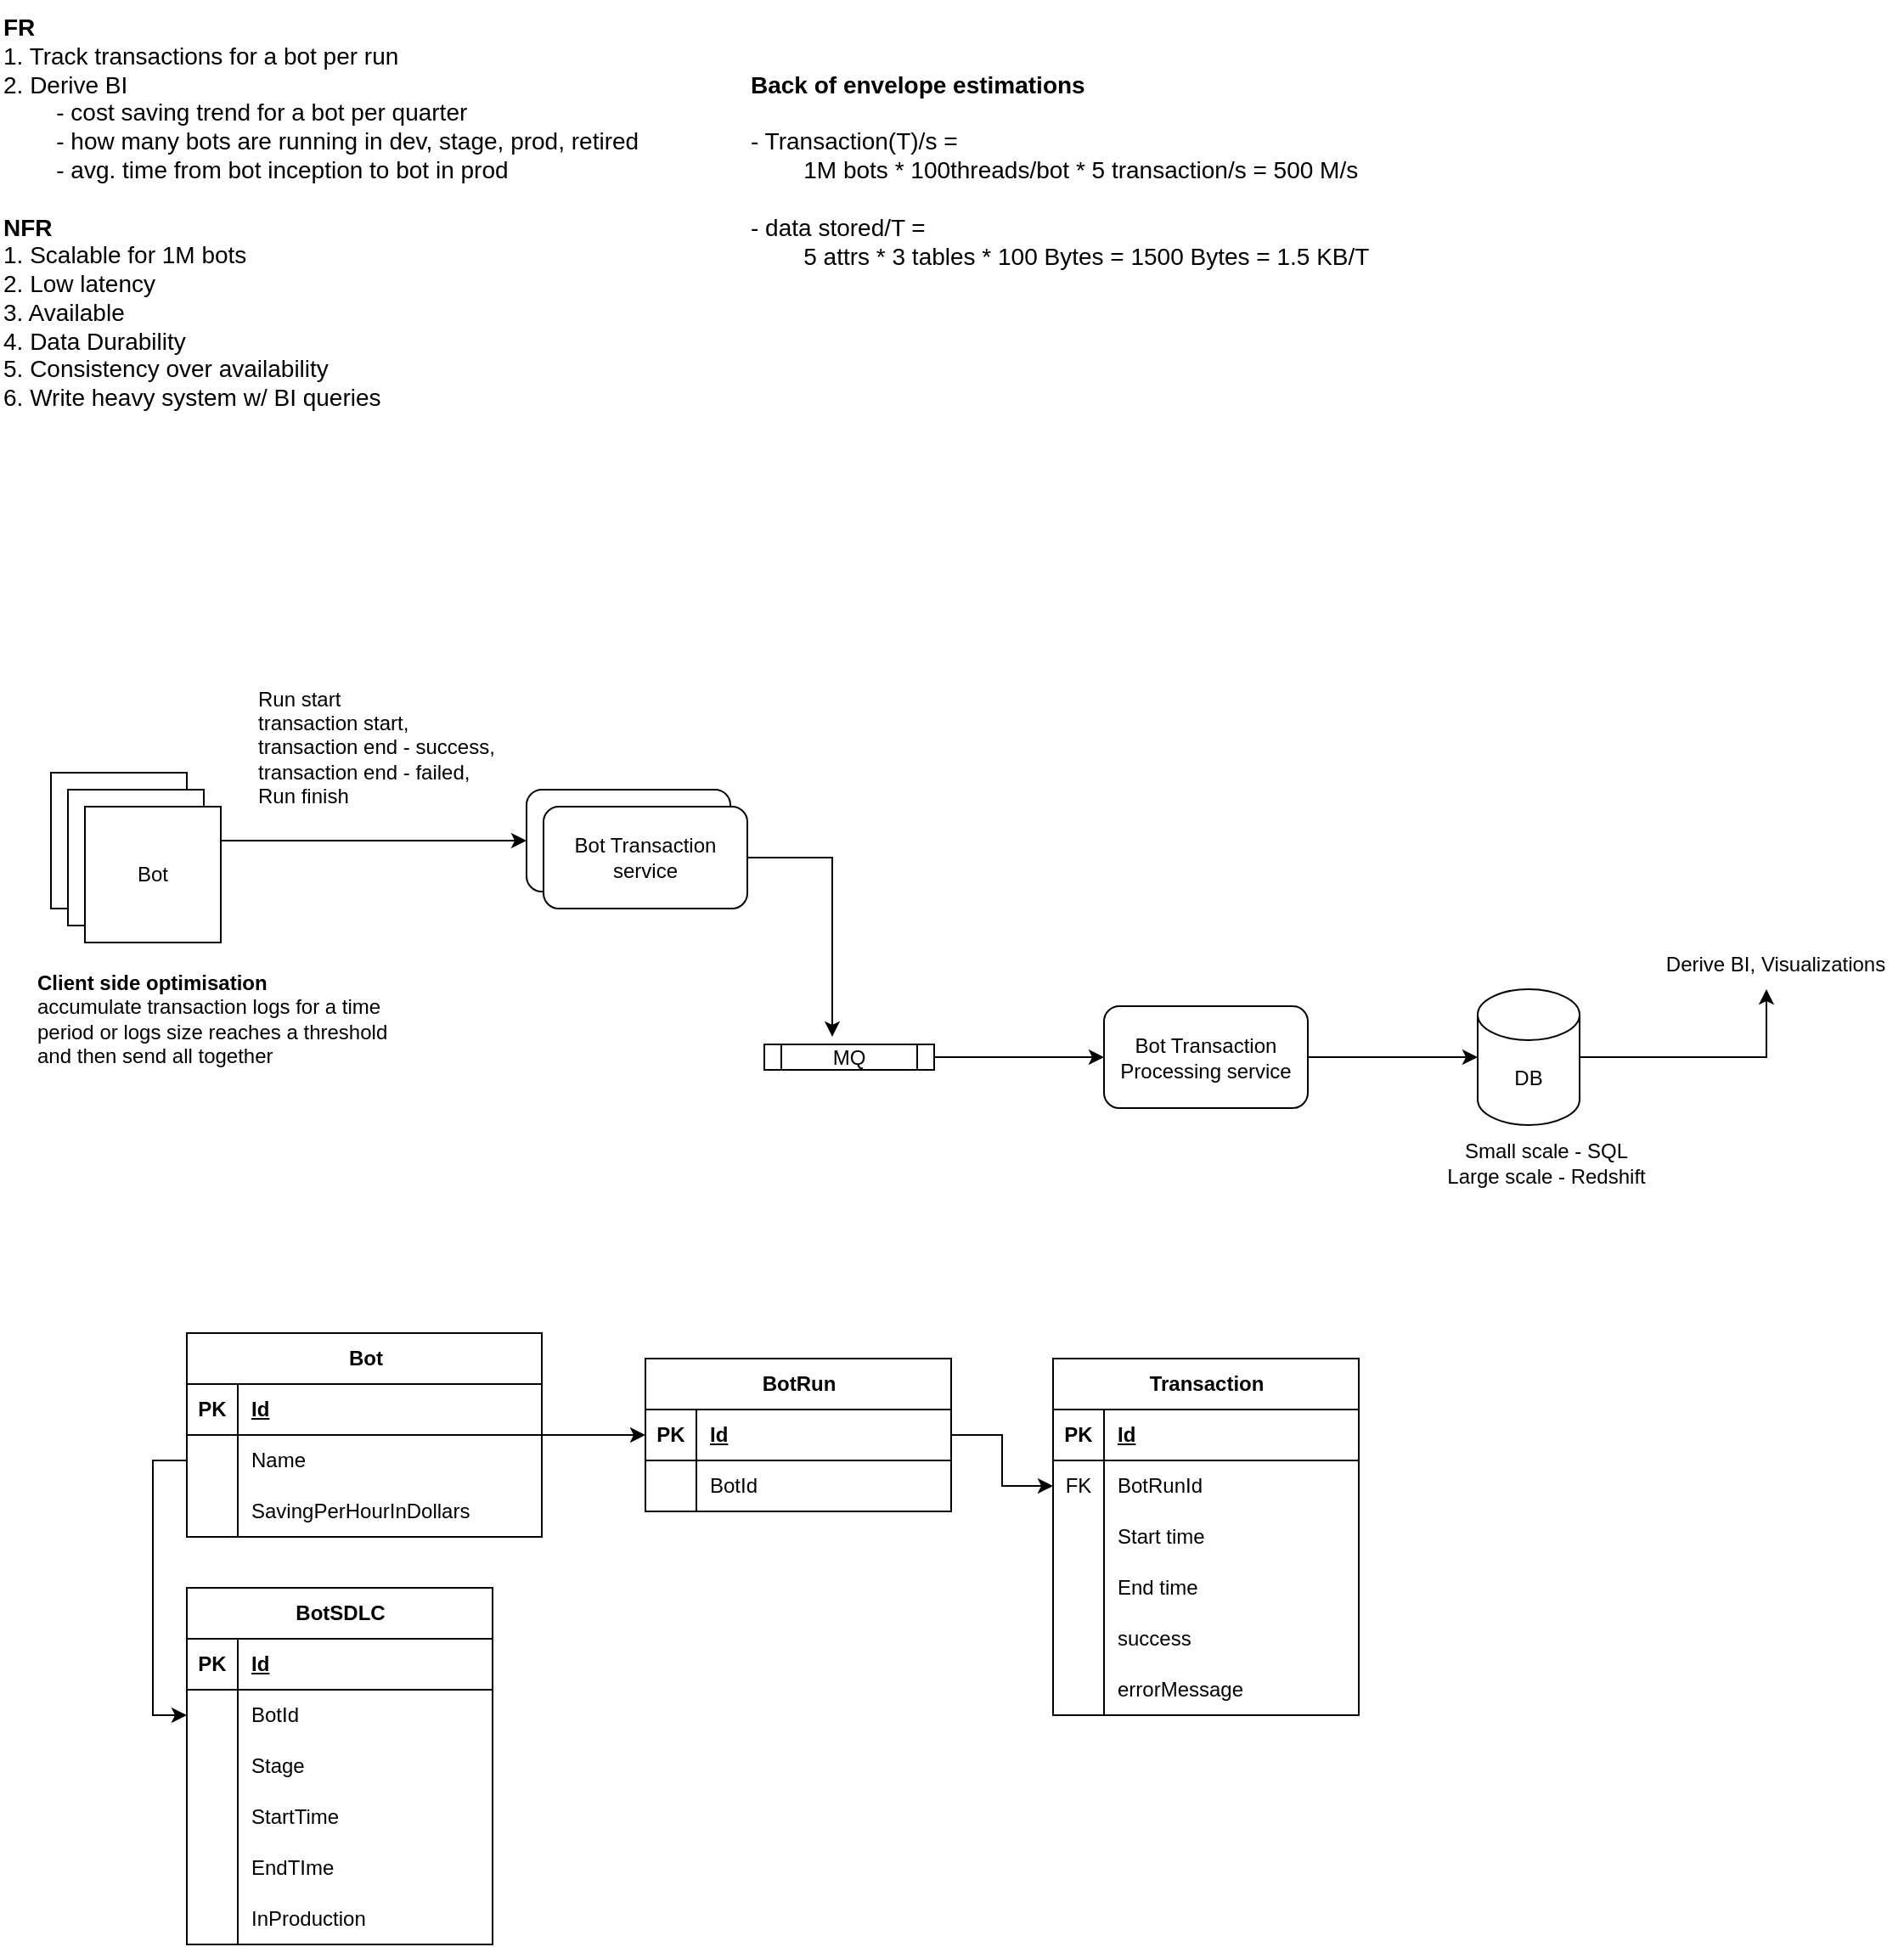 <mxfile version="22.1.3" type="github">
  <diagram name="Page-1" id="xJvcXuqUQ8Qbdydhz7cT">
    <mxGraphModel dx="1357" dy="2099" grid="1" gridSize="10" guides="1" tooltips="1" connect="1" arrows="1" fold="1" page="1" pageScale="1" pageWidth="827" pageHeight="1169" math="0" shadow="0">
      <root>
        <mxCell id="0" />
        <mxCell id="1" parent="0" />
        <mxCell id="weApvxQsDmEx9xJzjFPK-4" style="edgeStyle=orthogonalEdgeStyle;rounded=0;orthogonalLoop=1;jettySize=auto;html=1;" edge="1" parent="1" source="weApvxQsDmEx9xJzjFPK-1">
          <mxGeometry relative="1" as="geometry">
            <mxPoint x="330" y="480" as="targetPoint" />
          </mxGeometry>
        </mxCell>
        <mxCell id="weApvxQsDmEx9xJzjFPK-1" value="Bot 1" style="whiteSpace=wrap;html=1;aspect=fixed;" vertex="1" parent="1">
          <mxGeometry x="50" y="440" width="80" height="80" as="geometry" />
        </mxCell>
        <mxCell id="weApvxQsDmEx9xJzjFPK-5" value="Run start &lt;br&gt;transaction start,&lt;br&gt;transaction end - success, &lt;br&gt;transaction end - failed,&lt;br&gt;Run finish&amp;nbsp;" style="text;html=1;align=left;verticalAlign=middle;resizable=0;points=[];autosize=1;strokeColor=none;fillColor=none;" vertex="1" parent="1">
          <mxGeometry x="170" y="380" width="160" height="90" as="geometry" />
        </mxCell>
        <mxCell id="weApvxQsDmEx9xJzjFPK-6" value="Bot Transaction service" style="rounded=1;whiteSpace=wrap;html=1;" vertex="1" parent="1">
          <mxGeometry x="330" y="450" width="120" height="60" as="geometry" />
        </mxCell>
        <mxCell id="weApvxQsDmEx9xJzjFPK-7" value="&lt;font style=&quot;font-size: 14px;&quot;&gt;&lt;b&gt;FR&lt;/b&gt;&lt;br&gt;1. Track transactions for a bot per run&lt;br&gt;2. Derive BI&lt;br&gt;&lt;span style=&quot;white-space: pre;&quot;&gt;&#x9;&lt;/span&gt;- cost saving trend for a bot per quarter&lt;br&gt;&lt;span style=&quot;white-space: pre;&quot;&gt;&#x9;&lt;/span&gt;- how many bots are running in dev, stage, prod, retired&lt;br&gt;&lt;span style=&quot;white-space: pre;&quot;&gt;&#x9;&lt;/span&gt;- avg. time from bot inception to bot in prod&lt;br&gt;&lt;br&gt;&lt;b&gt;NFR&lt;/b&gt;&lt;br&gt;1. Scalable for 1M bots&amp;nbsp;&lt;br&gt;2. Low latency&lt;br&gt;3. Available&lt;br&gt;4. Data Durability&amp;nbsp;&lt;br&gt;5. Consistency over availability&lt;br&gt;6. Write heavy system w/ BI queries&lt;/font&gt;" style="text;html=1;align=left;verticalAlign=middle;resizable=0;points=[];autosize=1;strokeColor=none;fillColor=none;" vertex="1" parent="1">
          <mxGeometry x="20" y="-15" width="400" height="250" as="geometry" />
        </mxCell>
        <mxCell id="weApvxQsDmEx9xJzjFPK-20" style="edgeStyle=orthogonalEdgeStyle;rounded=0;orthogonalLoop=1;jettySize=auto;html=1;" edge="1" parent="1" source="weApvxQsDmEx9xJzjFPK-10" target="weApvxQsDmEx9xJzjFPK-21">
          <mxGeometry relative="1" as="geometry">
            <mxPoint x="1090" y="540" as="targetPoint" />
            <Array as="points">
              <mxPoint x="1060" y="607" />
            </Array>
          </mxGeometry>
        </mxCell>
        <mxCell id="weApvxQsDmEx9xJzjFPK-10" value="DB" style="shape=cylinder3;whiteSpace=wrap;html=1;boundedLbl=1;backgroundOutline=1;size=15;" vertex="1" parent="1">
          <mxGeometry x="890" y="567.5" width="60" height="80" as="geometry" />
        </mxCell>
        <mxCell id="weApvxQsDmEx9xJzjFPK-12" value="&lt;font style=&quot;font-size: 14px;&quot;&gt;&lt;b&gt;Back of envelope estimations&lt;/b&gt;&lt;br&gt;&lt;br&gt;- Transaction(T)/s = &lt;br&gt;&lt;span style=&quot;white-space: pre;&quot;&gt;&#x9;&lt;/span&gt;1M bots * 100threads/bot * 5 transaction/s = 500 M/s&lt;br&gt;&lt;br&gt;- data stored/T = &lt;br&gt;&lt;span style=&quot;white-space: pre;&quot;&gt;&#x9;&lt;/span&gt;5 attrs * 3 tables * 100 Bytes = 1500 Bytes = 1.5 KB/T&lt;/font&gt;" style="text;html=1;strokeColor=none;fillColor=none;align=left;verticalAlign=middle;whiteSpace=wrap;rounded=0;" vertex="1" parent="1">
          <mxGeometry x="460" y="20" width="430" height="130" as="geometry" />
        </mxCell>
        <mxCell id="weApvxQsDmEx9xJzjFPK-14" style="edgeStyle=orthogonalEdgeStyle;rounded=0;orthogonalLoop=1;jettySize=auto;html=1;entryX=0.4;entryY=-0.3;entryDx=0;entryDy=0;entryPerimeter=0;" edge="1" parent="1" source="weApvxQsDmEx9xJzjFPK-13" target="weApvxQsDmEx9xJzjFPK-15">
          <mxGeometry relative="1" as="geometry">
            <mxPoint x="510" y="580" as="targetPoint" />
          </mxGeometry>
        </mxCell>
        <mxCell id="weApvxQsDmEx9xJzjFPK-13" value="Bot Transaction service" style="rounded=1;whiteSpace=wrap;html=1;" vertex="1" parent="1">
          <mxGeometry x="340" y="460" width="120" height="60" as="geometry" />
        </mxCell>
        <mxCell id="weApvxQsDmEx9xJzjFPK-16" style="edgeStyle=orthogonalEdgeStyle;rounded=0;orthogonalLoop=1;jettySize=auto;html=1;entryX=0;entryY=0.5;entryDx=0;entryDy=0;" edge="1" parent="1" source="weApvxQsDmEx9xJzjFPK-15" target="weApvxQsDmEx9xJzjFPK-17">
          <mxGeometry relative="1" as="geometry">
            <mxPoint x="680" y="607.5" as="targetPoint" />
          </mxGeometry>
        </mxCell>
        <mxCell id="weApvxQsDmEx9xJzjFPK-15" value="MQ" style="shape=process;whiteSpace=wrap;html=1;backgroundOutline=1;" vertex="1" parent="1">
          <mxGeometry x="470" y="600" width="100" height="15" as="geometry" />
        </mxCell>
        <mxCell id="weApvxQsDmEx9xJzjFPK-17" value="Bot Transaction Processing service" style="rounded=1;whiteSpace=wrap;html=1;" vertex="1" parent="1">
          <mxGeometry x="670" y="577.5" width="120" height="60" as="geometry" />
        </mxCell>
        <mxCell id="weApvxQsDmEx9xJzjFPK-18" style="edgeStyle=orthogonalEdgeStyle;rounded=0;orthogonalLoop=1;jettySize=auto;html=1;entryX=0;entryY=0.5;entryDx=0;entryDy=0;entryPerimeter=0;" edge="1" parent="1" source="weApvxQsDmEx9xJzjFPK-17" target="weApvxQsDmEx9xJzjFPK-10">
          <mxGeometry relative="1" as="geometry" />
        </mxCell>
        <mxCell id="weApvxQsDmEx9xJzjFPK-19" value="Small scale - SQL&lt;br&gt;Large scale - Redshift" style="text;html=1;align=center;verticalAlign=middle;resizable=0;points=[];autosize=1;strokeColor=none;fillColor=none;" vertex="1" parent="1">
          <mxGeometry x="860" y="650" width="140" height="40" as="geometry" />
        </mxCell>
        <mxCell id="weApvxQsDmEx9xJzjFPK-21" value="Derive BI, Visualizations" style="text;html=1;align=center;verticalAlign=middle;resizable=0;points=[];autosize=1;strokeColor=none;fillColor=none;" vertex="1" parent="1">
          <mxGeometry x="990" y="537.5" width="150" height="30" as="geometry" />
        </mxCell>
        <mxCell id="weApvxQsDmEx9xJzjFPK-22" value="Bot" style="whiteSpace=wrap;html=1;aspect=fixed;" vertex="1" parent="1">
          <mxGeometry x="60" y="450" width="80" height="80" as="geometry" />
        </mxCell>
        <mxCell id="weApvxQsDmEx9xJzjFPK-23" value="Bot" style="whiteSpace=wrap;html=1;aspect=fixed;" vertex="1" parent="1">
          <mxGeometry x="70" y="460" width="80" height="80" as="geometry" />
        </mxCell>
        <mxCell id="weApvxQsDmEx9xJzjFPK-25" value="&lt;b&gt;Client side optimisation&lt;/b&gt;&lt;br&gt;accumulate transaction logs for a time &lt;br&gt;period or logs size reaches a threshold &lt;br&gt;and then send all together&amp;nbsp;" style="text;html=1;align=left;verticalAlign=middle;resizable=0;points=[];autosize=1;strokeColor=none;fillColor=none;" vertex="1" parent="1">
          <mxGeometry x="40" y="550" width="230" height="70" as="geometry" />
        </mxCell>
        <mxCell id="weApvxQsDmEx9xJzjFPK-126" style="edgeStyle=orthogonalEdgeStyle;rounded=0;orthogonalLoop=1;jettySize=auto;html=1;" edge="1" parent="1" source="weApvxQsDmEx9xJzjFPK-30" target="weApvxQsDmEx9xJzjFPK-77">
          <mxGeometry relative="1" as="geometry" />
        </mxCell>
        <mxCell id="weApvxQsDmEx9xJzjFPK-30" value="Bot" style="shape=table;startSize=30;container=1;collapsible=1;childLayout=tableLayout;fixedRows=1;rowLines=0;fontStyle=1;align=center;resizeLast=1;html=1;" vertex="1" parent="1">
          <mxGeometry x="130" y="770" width="209" height="120" as="geometry">
            <mxRectangle x="130" y="770" width="70" height="30" as="alternateBounds" />
          </mxGeometry>
        </mxCell>
        <mxCell id="weApvxQsDmEx9xJzjFPK-31" value="" style="shape=tableRow;horizontal=0;startSize=0;swimlaneHead=0;swimlaneBody=0;fillColor=none;collapsible=0;dropTarget=0;points=[[0,0.5],[1,0.5]];portConstraint=eastwest;top=0;left=0;right=0;bottom=1;" vertex="1" parent="weApvxQsDmEx9xJzjFPK-30">
          <mxGeometry y="30" width="209" height="30" as="geometry" />
        </mxCell>
        <mxCell id="weApvxQsDmEx9xJzjFPK-32" value="PK" style="shape=partialRectangle;connectable=0;fillColor=none;top=0;left=0;bottom=0;right=0;fontStyle=1;overflow=hidden;whiteSpace=wrap;html=1;" vertex="1" parent="weApvxQsDmEx9xJzjFPK-31">
          <mxGeometry width="30" height="30" as="geometry">
            <mxRectangle width="30" height="30" as="alternateBounds" />
          </mxGeometry>
        </mxCell>
        <mxCell id="weApvxQsDmEx9xJzjFPK-33" value="Id" style="shape=partialRectangle;connectable=0;fillColor=none;top=0;left=0;bottom=0;right=0;align=left;spacingLeft=6;fontStyle=5;overflow=hidden;whiteSpace=wrap;html=1;" vertex="1" parent="weApvxQsDmEx9xJzjFPK-31">
          <mxGeometry x="30" width="179" height="30" as="geometry">
            <mxRectangle width="179" height="30" as="alternateBounds" />
          </mxGeometry>
        </mxCell>
        <mxCell id="weApvxQsDmEx9xJzjFPK-73" value="" style="shape=tableRow;horizontal=0;startSize=0;swimlaneHead=0;swimlaneBody=0;fillColor=none;collapsible=0;dropTarget=0;points=[[0,0.5],[1,0.5]];portConstraint=eastwest;top=0;left=0;right=0;bottom=0;" vertex="1" parent="weApvxQsDmEx9xJzjFPK-30">
          <mxGeometry y="60" width="209" height="30" as="geometry" />
        </mxCell>
        <mxCell id="weApvxQsDmEx9xJzjFPK-74" value="" style="shape=partialRectangle;connectable=0;fillColor=none;top=0;left=0;bottom=0;right=0;editable=1;overflow=hidden;whiteSpace=wrap;html=1;" vertex="1" parent="weApvxQsDmEx9xJzjFPK-73">
          <mxGeometry width="30" height="30" as="geometry">
            <mxRectangle width="30" height="30" as="alternateBounds" />
          </mxGeometry>
        </mxCell>
        <mxCell id="weApvxQsDmEx9xJzjFPK-75" value="Name" style="shape=partialRectangle;connectable=0;fillColor=none;top=0;left=0;bottom=0;right=0;align=left;spacingLeft=6;overflow=hidden;whiteSpace=wrap;html=1;" vertex="1" parent="weApvxQsDmEx9xJzjFPK-73">
          <mxGeometry x="30" width="179" height="30" as="geometry">
            <mxRectangle width="179" height="30" as="alternateBounds" />
          </mxGeometry>
        </mxCell>
        <mxCell id="weApvxQsDmEx9xJzjFPK-98" value="" style="shape=tableRow;horizontal=0;startSize=0;swimlaneHead=0;swimlaneBody=0;fillColor=none;collapsible=0;dropTarget=0;points=[[0,0.5],[1,0.5]];portConstraint=eastwest;top=0;left=0;right=0;bottom=0;" vertex="1" parent="weApvxQsDmEx9xJzjFPK-30">
          <mxGeometry y="90" width="209" height="30" as="geometry" />
        </mxCell>
        <mxCell id="weApvxQsDmEx9xJzjFPK-99" value="" style="shape=partialRectangle;connectable=0;fillColor=none;top=0;left=0;bottom=0;right=0;editable=1;overflow=hidden;whiteSpace=wrap;html=1;" vertex="1" parent="weApvxQsDmEx9xJzjFPK-98">
          <mxGeometry width="30" height="30" as="geometry">
            <mxRectangle width="30" height="30" as="alternateBounds" />
          </mxGeometry>
        </mxCell>
        <mxCell id="weApvxQsDmEx9xJzjFPK-100" value="SavingPerHourInDollars" style="shape=partialRectangle;connectable=0;fillColor=none;top=0;left=0;bottom=0;right=0;align=left;spacingLeft=6;overflow=hidden;whiteSpace=wrap;html=1;" vertex="1" parent="weApvxQsDmEx9xJzjFPK-98">
          <mxGeometry x="30" width="179" height="30" as="geometry">
            <mxRectangle width="179" height="30" as="alternateBounds" />
          </mxGeometry>
        </mxCell>
        <mxCell id="weApvxQsDmEx9xJzjFPK-43" value="Transaction" style="shape=table;startSize=30;container=1;collapsible=1;childLayout=tableLayout;fixedRows=1;rowLines=0;fontStyle=1;align=center;resizeLast=1;html=1;" vertex="1" parent="1">
          <mxGeometry x="640" y="785" width="180" height="210" as="geometry">
            <mxRectangle x="660" y="785" width="70" height="30" as="alternateBounds" />
          </mxGeometry>
        </mxCell>
        <mxCell id="weApvxQsDmEx9xJzjFPK-44" value="" style="shape=tableRow;horizontal=0;startSize=0;swimlaneHead=0;swimlaneBody=0;fillColor=none;collapsible=0;dropTarget=0;points=[[0,0.5],[1,0.5]];portConstraint=eastwest;top=0;left=0;right=0;bottom=1;" vertex="1" parent="weApvxQsDmEx9xJzjFPK-43">
          <mxGeometry y="30" width="180" height="30" as="geometry" />
        </mxCell>
        <mxCell id="weApvxQsDmEx9xJzjFPK-45" value="PK" style="shape=partialRectangle;connectable=0;fillColor=none;top=0;left=0;bottom=0;right=0;fontStyle=1;overflow=hidden;whiteSpace=wrap;html=1;" vertex="1" parent="weApvxQsDmEx9xJzjFPK-44">
          <mxGeometry width="30" height="30" as="geometry">
            <mxRectangle width="30" height="30" as="alternateBounds" />
          </mxGeometry>
        </mxCell>
        <mxCell id="weApvxQsDmEx9xJzjFPK-46" value="Id" style="shape=partialRectangle;connectable=0;fillColor=none;top=0;left=0;bottom=0;right=0;align=left;spacingLeft=6;fontStyle=5;overflow=hidden;whiteSpace=wrap;html=1;" vertex="1" parent="weApvxQsDmEx9xJzjFPK-44">
          <mxGeometry x="30" width="150" height="30" as="geometry">
            <mxRectangle width="150" height="30" as="alternateBounds" />
          </mxGeometry>
        </mxCell>
        <mxCell id="weApvxQsDmEx9xJzjFPK-47" value="" style="shape=tableRow;horizontal=0;startSize=0;swimlaneHead=0;swimlaneBody=0;fillColor=none;collapsible=0;dropTarget=0;points=[[0,0.5],[1,0.5]];portConstraint=eastwest;top=0;left=0;right=0;bottom=0;" vertex="1" parent="weApvxQsDmEx9xJzjFPK-43">
          <mxGeometry y="60" width="180" height="30" as="geometry" />
        </mxCell>
        <mxCell id="weApvxQsDmEx9xJzjFPK-48" value="FK" style="shape=partialRectangle;connectable=0;fillColor=none;top=0;left=0;bottom=0;right=0;editable=1;overflow=hidden;whiteSpace=wrap;html=1;" vertex="1" parent="weApvxQsDmEx9xJzjFPK-47">
          <mxGeometry width="30" height="30" as="geometry">
            <mxRectangle width="30" height="30" as="alternateBounds" />
          </mxGeometry>
        </mxCell>
        <mxCell id="weApvxQsDmEx9xJzjFPK-49" value="BotRunId" style="shape=partialRectangle;connectable=0;fillColor=none;top=0;left=0;bottom=0;right=0;align=left;spacingLeft=6;overflow=hidden;whiteSpace=wrap;html=1;" vertex="1" parent="weApvxQsDmEx9xJzjFPK-47">
          <mxGeometry x="30" width="150" height="30" as="geometry">
            <mxRectangle width="150" height="30" as="alternateBounds" />
          </mxGeometry>
        </mxCell>
        <mxCell id="weApvxQsDmEx9xJzjFPK-86" value="" style="shape=tableRow;horizontal=0;startSize=0;swimlaneHead=0;swimlaneBody=0;fillColor=none;collapsible=0;dropTarget=0;points=[[0,0.5],[1,0.5]];portConstraint=eastwest;top=0;left=0;right=0;bottom=0;" vertex="1" parent="weApvxQsDmEx9xJzjFPK-43">
          <mxGeometry y="90" width="180" height="30" as="geometry" />
        </mxCell>
        <mxCell id="weApvxQsDmEx9xJzjFPK-87" value="" style="shape=partialRectangle;connectable=0;fillColor=none;top=0;left=0;bottom=0;right=0;editable=1;overflow=hidden;whiteSpace=wrap;html=1;" vertex="1" parent="weApvxQsDmEx9xJzjFPK-86">
          <mxGeometry width="30" height="30" as="geometry">
            <mxRectangle width="30" height="30" as="alternateBounds" />
          </mxGeometry>
        </mxCell>
        <mxCell id="weApvxQsDmEx9xJzjFPK-88" value="Start time" style="shape=partialRectangle;connectable=0;fillColor=none;top=0;left=0;bottom=0;right=0;align=left;spacingLeft=6;overflow=hidden;whiteSpace=wrap;html=1;" vertex="1" parent="weApvxQsDmEx9xJzjFPK-86">
          <mxGeometry x="30" width="150" height="30" as="geometry">
            <mxRectangle width="150" height="30" as="alternateBounds" />
          </mxGeometry>
        </mxCell>
        <mxCell id="weApvxQsDmEx9xJzjFPK-89" value="" style="shape=tableRow;horizontal=0;startSize=0;swimlaneHead=0;swimlaneBody=0;fillColor=none;collapsible=0;dropTarget=0;points=[[0,0.5],[1,0.5]];portConstraint=eastwest;top=0;left=0;right=0;bottom=0;" vertex="1" parent="weApvxQsDmEx9xJzjFPK-43">
          <mxGeometry y="120" width="180" height="30" as="geometry" />
        </mxCell>
        <mxCell id="weApvxQsDmEx9xJzjFPK-90" value="" style="shape=partialRectangle;connectable=0;fillColor=none;top=0;left=0;bottom=0;right=0;editable=1;overflow=hidden;whiteSpace=wrap;html=1;" vertex="1" parent="weApvxQsDmEx9xJzjFPK-89">
          <mxGeometry width="30" height="30" as="geometry">
            <mxRectangle width="30" height="30" as="alternateBounds" />
          </mxGeometry>
        </mxCell>
        <mxCell id="weApvxQsDmEx9xJzjFPK-91" value="End time" style="shape=partialRectangle;connectable=0;fillColor=none;top=0;left=0;bottom=0;right=0;align=left;spacingLeft=6;overflow=hidden;whiteSpace=wrap;html=1;" vertex="1" parent="weApvxQsDmEx9xJzjFPK-89">
          <mxGeometry x="30" width="150" height="30" as="geometry">
            <mxRectangle width="150" height="30" as="alternateBounds" />
          </mxGeometry>
        </mxCell>
        <mxCell id="weApvxQsDmEx9xJzjFPK-92" value="" style="shape=tableRow;horizontal=0;startSize=0;swimlaneHead=0;swimlaneBody=0;fillColor=none;collapsible=0;dropTarget=0;points=[[0,0.5],[1,0.5]];portConstraint=eastwest;top=0;left=0;right=0;bottom=0;" vertex="1" parent="weApvxQsDmEx9xJzjFPK-43">
          <mxGeometry y="150" width="180" height="30" as="geometry" />
        </mxCell>
        <mxCell id="weApvxQsDmEx9xJzjFPK-93" value="" style="shape=partialRectangle;connectable=0;fillColor=none;top=0;left=0;bottom=0;right=0;editable=1;overflow=hidden;whiteSpace=wrap;html=1;" vertex="1" parent="weApvxQsDmEx9xJzjFPK-92">
          <mxGeometry width="30" height="30" as="geometry">
            <mxRectangle width="30" height="30" as="alternateBounds" />
          </mxGeometry>
        </mxCell>
        <mxCell id="weApvxQsDmEx9xJzjFPK-94" value="success" style="shape=partialRectangle;connectable=0;fillColor=none;top=0;left=0;bottom=0;right=0;align=left;spacingLeft=6;overflow=hidden;whiteSpace=wrap;html=1;" vertex="1" parent="weApvxQsDmEx9xJzjFPK-92">
          <mxGeometry x="30" width="150" height="30" as="geometry">
            <mxRectangle width="150" height="30" as="alternateBounds" />
          </mxGeometry>
        </mxCell>
        <mxCell id="weApvxQsDmEx9xJzjFPK-95" value="" style="shape=tableRow;horizontal=0;startSize=0;swimlaneHead=0;swimlaneBody=0;fillColor=none;collapsible=0;dropTarget=0;points=[[0,0.5],[1,0.5]];portConstraint=eastwest;top=0;left=0;right=0;bottom=0;" vertex="1" parent="weApvxQsDmEx9xJzjFPK-43">
          <mxGeometry y="180" width="180" height="30" as="geometry" />
        </mxCell>
        <mxCell id="weApvxQsDmEx9xJzjFPK-96" value="" style="shape=partialRectangle;connectable=0;fillColor=none;top=0;left=0;bottom=0;right=0;editable=1;overflow=hidden;whiteSpace=wrap;html=1;" vertex="1" parent="weApvxQsDmEx9xJzjFPK-95">
          <mxGeometry width="30" height="30" as="geometry">
            <mxRectangle width="30" height="30" as="alternateBounds" />
          </mxGeometry>
        </mxCell>
        <mxCell id="weApvxQsDmEx9xJzjFPK-97" value="errorMessage" style="shape=partialRectangle;connectable=0;fillColor=none;top=0;left=0;bottom=0;right=0;align=left;spacingLeft=6;overflow=hidden;whiteSpace=wrap;html=1;" vertex="1" parent="weApvxQsDmEx9xJzjFPK-95">
          <mxGeometry x="30" width="150" height="30" as="geometry">
            <mxRectangle width="150" height="30" as="alternateBounds" />
          </mxGeometry>
        </mxCell>
        <mxCell id="weApvxQsDmEx9xJzjFPK-76" value="BotRun" style="shape=table;startSize=30;container=1;collapsible=1;childLayout=tableLayout;fixedRows=1;rowLines=0;fontStyle=1;align=center;resizeLast=1;html=1;" vertex="1" parent="1">
          <mxGeometry x="400" y="785" width="180" height="90" as="geometry">
            <mxRectangle x="420" y="785" width="70" height="30" as="alternateBounds" />
          </mxGeometry>
        </mxCell>
        <mxCell id="weApvxQsDmEx9xJzjFPK-77" value="" style="shape=tableRow;horizontal=0;startSize=0;swimlaneHead=0;swimlaneBody=0;fillColor=none;collapsible=0;dropTarget=0;points=[[0,0.5],[1,0.5]];portConstraint=eastwest;top=0;left=0;right=0;bottom=1;" vertex="1" parent="weApvxQsDmEx9xJzjFPK-76">
          <mxGeometry y="30" width="180" height="30" as="geometry" />
        </mxCell>
        <mxCell id="weApvxQsDmEx9xJzjFPK-78" value="PK" style="shape=partialRectangle;connectable=0;fillColor=none;top=0;left=0;bottom=0;right=0;fontStyle=1;overflow=hidden;whiteSpace=wrap;html=1;" vertex="1" parent="weApvxQsDmEx9xJzjFPK-77">
          <mxGeometry width="30" height="30" as="geometry">
            <mxRectangle width="30" height="30" as="alternateBounds" />
          </mxGeometry>
        </mxCell>
        <mxCell id="weApvxQsDmEx9xJzjFPK-79" value="Id" style="shape=partialRectangle;connectable=0;fillColor=none;top=0;left=0;bottom=0;right=0;align=left;spacingLeft=6;fontStyle=5;overflow=hidden;whiteSpace=wrap;html=1;" vertex="1" parent="weApvxQsDmEx9xJzjFPK-77">
          <mxGeometry x="30" width="150" height="30" as="geometry">
            <mxRectangle width="150" height="30" as="alternateBounds" />
          </mxGeometry>
        </mxCell>
        <mxCell id="weApvxQsDmEx9xJzjFPK-80" value="" style="shape=tableRow;horizontal=0;startSize=0;swimlaneHead=0;swimlaneBody=0;fillColor=none;collapsible=0;dropTarget=0;points=[[0,0.5],[1,0.5]];portConstraint=eastwest;top=0;left=0;right=0;bottom=0;" vertex="1" parent="weApvxQsDmEx9xJzjFPK-76">
          <mxGeometry y="60" width="180" height="30" as="geometry" />
        </mxCell>
        <mxCell id="weApvxQsDmEx9xJzjFPK-81" value="" style="shape=partialRectangle;connectable=0;fillColor=none;top=0;left=0;bottom=0;right=0;editable=1;overflow=hidden;whiteSpace=wrap;html=1;" vertex="1" parent="weApvxQsDmEx9xJzjFPK-80">
          <mxGeometry width="30" height="30" as="geometry">
            <mxRectangle width="30" height="30" as="alternateBounds" />
          </mxGeometry>
        </mxCell>
        <mxCell id="weApvxQsDmEx9xJzjFPK-82" value="BotId" style="shape=partialRectangle;connectable=0;fillColor=none;top=0;left=0;bottom=0;right=0;align=left;spacingLeft=6;overflow=hidden;whiteSpace=wrap;html=1;" vertex="1" parent="weApvxQsDmEx9xJzjFPK-80">
          <mxGeometry x="30" width="150" height="30" as="geometry">
            <mxRectangle width="150" height="30" as="alternateBounds" />
          </mxGeometry>
        </mxCell>
        <mxCell id="weApvxQsDmEx9xJzjFPK-101" value="BotSDLC" style="shape=table;startSize=30;container=1;collapsible=1;childLayout=tableLayout;fixedRows=1;rowLines=0;fontStyle=1;align=center;resizeLast=1;html=1;" vertex="1" parent="1">
          <mxGeometry x="130" y="920" width="180" height="210" as="geometry">
            <mxRectangle x="130" y="920" width="70" height="30" as="alternateBounds" />
          </mxGeometry>
        </mxCell>
        <mxCell id="weApvxQsDmEx9xJzjFPK-102" value="" style="shape=tableRow;horizontal=0;startSize=0;swimlaneHead=0;swimlaneBody=0;fillColor=none;collapsible=0;dropTarget=0;points=[[0,0.5],[1,0.5]];portConstraint=eastwest;top=0;left=0;right=0;bottom=1;" vertex="1" parent="weApvxQsDmEx9xJzjFPK-101">
          <mxGeometry y="30" width="180" height="30" as="geometry" />
        </mxCell>
        <mxCell id="weApvxQsDmEx9xJzjFPK-103" value="PK" style="shape=partialRectangle;connectable=0;fillColor=none;top=0;left=0;bottom=0;right=0;fontStyle=1;overflow=hidden;whiteSpace=wrap;html=1;" vertex="1" parent="weApvxQsDmEx9xJzjFPK-102">
          <mxGeometry width="30" height="30" as="geometry">
            <mxRectangle width="30" height="30" as="alternateBounds" />
          </mxGeometry>
        </mxCell>
        <mxCell id="weApvxQsDmEx9xJzjFPK-104" value="Id" style="shape=partialRectangle;connectable=0;fillColor=none;top=0;left=0;bottom=0;right=0;align=left;spacingLeft=6;fontStyle=5;overflow=hidden;whiteSpace=wrap;html=1;" vertex="1" parent="weApvxQsDmEx9xJzjFPK-102">
          <mxGeometry x="30" width="150" height="30" as="geometry">
            <mxRectangle width="150" height="30" as="alternateBounds" />
          </mxGeometry>
        </mxCell>
        <mxCell id="weApvxQsDmEx9xJzjFPK-105" value="" style="shape=tableRow;horizontal=0;startSize=0;swimlaneHead=0;swimlaneBody=0;fillColor=none;collapsible=0;dropTarget=0;points=[[0,0.5],[1,0.5]];portConstraint=eastwest;top=0;left=0;right=0;bottom=0;" vertex="1" parent="weApvxQsDmEx9xJzjFPK-101">
          <mxGeometry y="60" width="180" height="30" as="geometry" />
        </mxCell>
        <mxCell id="weApvxQsDmEx9xJzjFPK-106" value="" style="shape=partialRectangle;connectable=0;fillColor=none;top=0;left=0;bottom=0;right=0;editable=1;overflow=hidden;whiteSpace=wrap;html=1;" vertex="1" parent="weApvxQsDmEx9xJzjFPK-105">
          <mxGeometry width="30" height="30" as="geometry">
            <mxRectangle width="30" height="30" as="alternateBounds" />
          </mxGeometry>
        </mxCell>
        <mxCell id="weApvxQsDmEx9xJzjFPK-107" value="BotId" style="shape=partialRectangle;connectable=0;fillColor=none;top=0;left=0;bottom=0;right=0;align=left;spacingLeft=6;overflow=hidden;whiteSpace=wrap;html=1;" vertex="1" parent="weApvxQsDmEx9xJzjFPK-105">
          <mxGeometry x="30" width="150" height="30" as="geometry">
            <mxRectangle width="150" height="30" as="alternateBounds" />
          </mxGeometry>
        </mxCell>
        <mxCell id="weApvxQsDmEx9xJzjFPK-111" value="" style="shape=tableRow;horizontal=0;startSize=0;swimlaneHead=0;swimlaneBody=0;fillColor=none;collapsible=0;dropTarget=0;points=[[0,0.5],[1,0.5]];portConstraint=eastwest;top=0;left=0;right=0;bottom=0;" vertex="1" parent="weApvxQsDmEx9xJzjFPK-101">
          <mxGeometry y="90" width="180" height="30" as="geometry" />
        </mxCell>
        <mxCell id="weApvxQsDmEx9xJzjFPK-112" value="" style="shape=partialRectangle;connectable=0;fillColor=none;top=0;left=0;bottom=0;right=0;editable=1;overflow=hidden;whiteSpace=wrap;html=1;" vertex="1" parent="weApvxQsDmEx9xJzjFPK-111">
          <mxGeometry width="30" height="30" as="geometry">
            <mxRectangle width="30" height="30" as="alternateBounds" />
          </mxGeometry>
        </mxCell>
        <mxCell id="weApvxQsDmEx9xJzjFPK-113" value="Stage" style="shape=partialRectangle;connectable=0;fillColor=none;top=0;left=0;bottom=0;right=0;align=left;spacingLeft=6;overflow=hidden;whiteSpace=wrap;html=1;" vertex="1" parent="weApvxQsDmEx9xJzjFPK-111">
          <mxGeometry x="30" width="150" height="30" as="geometry">
            <mxRectangle width="150" height="30" as="alternateBounds" />
          </mxGeometry>
        </mxCell>
        <mxCell id="weApvxQsDmEx9xJzjFPK-114" value="" style="shape=tableRow;horizontal=0;startSize=0;swimlaneHead=0;swimlaneBody=0;fillColor=none;collapsible=0;dropTarget=0;points=[[0,0.5],[1,0.5]];portConstraint=eastwest;top=0;left=0;right=0;bottom=0;" vertex="1" parent="weApvxQsDmEx9xJzjFPK-101">
          <mxGeometry y="120" width="180" height="30" as="geometry" />
        </mxCell>
        <mxCell id="weApvxQsDmEx9xJzjFPK-115" value="" style="shape=partialRectangle;connectable=0;fillColor=none;top=0;left=0;bottom=0;right=0;editable=1;overflow=hidden;whiteSpace=wrap;html=1;" vertex="1" parent="weApvxQsDmEx9xJzjFPK-114">
          <mxGeometry width="30" height="30" as="geometry">
            <mxRectangle width="30" height="30" as="alternateBounds" />
          </mxGeometry>
        </mxCell>
        <mxCell id="weApvxQsDmEx9xJzjFPK-116" value="StartTime" style="shape=partialRectangle;connectable=0;fillColor=none;top=0;left=0;bottom=0;right=0;align=left;spacingLeft=6;overflow=hidden;whiteSpace=wrap;html=1;" vertex="1" parent="weApvxQsDmEx9xJzjFPK-114">
          <mxGeometry x="30" width="150" height="30" as="geometry">
            <mxRectangle width="150" height="30" as="alternateBounds" />
          </mxGeometry>
        </mxCell>
        <mxCell id="weApvxQsDmEx9xJzjFPK-123" value="" style="shape=tableRow;horizontal=0;startSize=0;swimlaneHead=0;swimlaneBody=0;fillColor=none;collapsible=0;dropTarget=0;points=[[0,0.5],[1,0.5]];portConstraint=eastwest;top=0;left=0;right=0;bottom=0;" vertex="1" parent="weApvxQsDmEx9xJzjFPK-101">
          <mxGeometry y="150" width="180" height="30" as="geometry" />
        </mxCell>
        <mxCell id="weApvxQsDmEx9xJzjFPK-124" value="" style="shape=partialRectangle;connectable=0;fillColor=none;top=0;left=0;bottom=0;right=0;editable=1;overflow=hidden;whiteSpace=wrap;html=1;" vertex="1" parent="weApvxQsDmEx9xJzjFPK-123">
          <mxGeometry width="30" height="30" as="geometry">
            <mxRectangle width="30" height="30" as="alternateBounds" />
          </mxGeometry>
        </mxCell>
        <mxCell id="weApvxQsDmEx9xJzjFPK-125" value="EndTIme" style="shape=partialRectangle;connectable=0;fillColor=none;top=0;left=0;bottom=0;right=0;align=left;spacingLeft=6;overflow=hidden;whiteSpace=wrap;html=1;" vertex="1" parent="weApvxQsDmEx9xJzjFPK-123">
          <mxGeometry x="30" width="150" height="30" as="geometry">
            <mxRectangle width="150" height="30" as="alternateBounds" />
          </mxGeometry>
        </mxCell>
        <mxCell id="weApvxQsDmEx9xJzjFPK-117" value="" style="shape=tableRow;horizontal=0;startSize=0;swimlaneHead=0;swimlaneBody=0;fillColor=none;collapsible=0;dropTarget=0;points=[[0,0.5],[1,0.5]];portConstraint=eastwest;top=0;left=0;right=0;bottom=0;" vertex="1" parent="weApvxQsDmEx9xJzjFPK-101">
          <mxGeometry y="180" width="180" height="30" as="geometry" />
        </mxCell>
        <mxCell id="weApvxQsDmEx9xJzjFPK-118" value="" style="shape=partialRectangle;connectable=0;fillColor=none;top=0;left=0;bottom=0;right=0;editable=1;overflow=hidden;whiteSpace=wrap;html=1;" vertex="1" parent="weApvxQsDmEx9xJzjFPK-117">
          <mxGeometry width="30" height="30" as="geometry">
            <mxRectangle width="30" height="30" as="alternateBounds" />
          </mxGeometry>
        </mxCell>
        <mxCell id="weApvxQsDmEx9xJzjFPK-119" value="InProduction" style="shape=partialRectangle;connectable=0;fillColor=none;top=0;left=0;bottom=0;right=0;align=left;spacingLeft=6;overflow=hidden;whiteSpace=wrap;html=1;" vertex="1" parent="weApvxQsDmEx9xJzjFPK-117">
          <mxGeometry x="30" width="150" height="30" as="geometry">
            <mxRectangle width="150" height="30" as="alternateBounds" />
          </mxGeometry>
        </mxCell>
        <mxCell id="weApvxQsDmEx9xJzjFPK-127" style="edgeStyle=orthogonalEdgeStyle;rounded=0;orthogonalLoop=1;jettySize=auto;html=1;" edge="1" parent="1" source="weApvxQsDmEx9xJzjFPK-77" target="weApvxQsDmEx9xJzjFPK-47">
          <mxGeometry relative="1" as="geometry" />
        </mxCell>
        <mxCell id="weApvxQsDmEx9xJzjFPK-128" style="edgeStyle=orthogonalEdgeStyle;rounded=0;orthogonalLoop=1;jettySize=auto;html=1;entryX=0;entryY=0.5;entryDx=0;entryDy=0;" edge="1" parent="1" source="weApvxQsDmEx9xJzjFPK-73" target="weApvxQsDmEx9xJzjFPK-105">
          <mxGeometry relative="1" as="geometry" />
        </mxCell>
      </root>
    </mxGraphModel>
  </diagram>
</mxfile>
